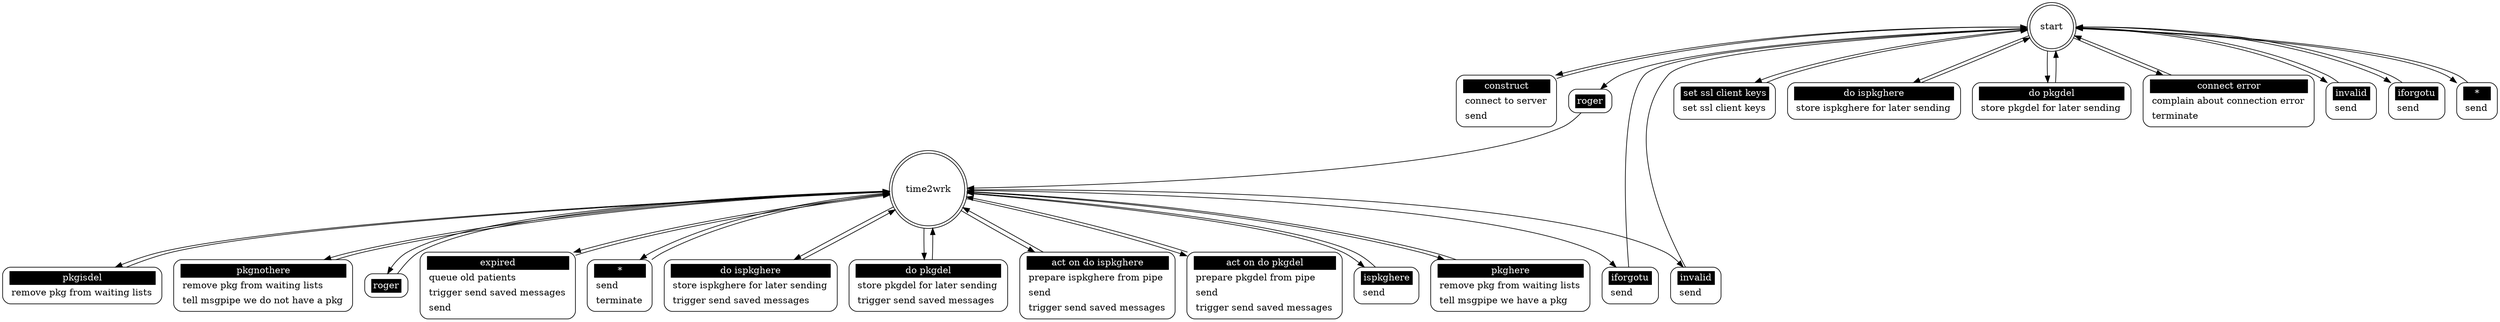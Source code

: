 ## Automatically generated from pkgfiler_grapher.xml by gsl
digraph "pkgfiler_grapher" {

 "start" [shape = "doublecircle"];
 "start construct" [shape = "Mrecord" style = solid label = <<table border="0" cellborder="0" cellpadding="3" bgcolor="white"><tr><td bgcolor="black" align="center" colspan="2"><font color="white">construct</font></td></tr><tr><td align="left" port="r3">connect to server</td></tr><tr><td align="left" port="r3">send</td></tr></table>>];
 "start" -> "start construct";
 "start construct" -> "start";
 "start roger" [shape = "Mrecord" style = solid label = <<table border="0" cellborder="0" cellpadding="3" bgcolor="white"><tr><td bgcolor="black" align="center" colspan="2"><font color="white">roger</font></td></tr></table>>];
 "start" -> "start roger";
 "start roger" -> "time2wrk";
 "start set ssl client keys" [shape = "Mrecord" style = solid label = <<table border="0" cellborder="0" cellpadding="3" bgcolor="white"><tr><td bgcolor="black" align="center" colspan="2"><font color="white">set ssl client keys</font></td></tr><tr><td align="left" port="r3">set ssl client keys</td></tr></table>>];
 "start" -> "start set ssl client keys";
 "start set ssl client keys" -> "start";
 "start do ispkghere" [shape = "Mrecord" style = solid label = <<table border="0" cellborder="0" cellpadding="3" bgcolor="white"><tr><td bgcolor="black" align="center" colspan="2"><font color="white">do ispkghere</font></td></tr><tr><td align="left" port="r3">store ispkghere for later sending</td></tr></table>>];
 "start" -> "start do ispkghere";
 "start do ispkghere" -> "start";
 "start do pkgdel" [shape = "Mrecord" style = solid label = <<table border="0" cellborder="0" cellpadding="3" bgcolor="white"><tr><td bgcolor="black" align="center" colspan="2"><font color="white">do pkgdel</font></td></tr><tr><td align="left" port="r3">store pkgdel for later sending</td></tr></table>>];
 "start" -> "start do pkgdel";
 "start do pkgdel" -> "start";
 "start connect error" [shape = "Mrecord" style = solid label = <<table border="0" cellborder="0" cellpadding="3" bgcolor="white"><tr><td bgcolor="black" align="center" colspan="2"><font color="white">connect error</font></td></tr><tr><td align="left" port="r3">complain about connection error</td></tr><tr><td align="left" port="r3">terminate</td></tr></table>>];
 "start" -> "start connect error";
 "start connect error" -> "start";
 "start invalid" [shape = "Mrecord" style = solid label = <<table border="0" cellborder="0" cellpadding="3" bgcolor="white"><tr><td bgcolor="black" align="center" colspan="2"><font color="white">invalid</font></td></tr><tr><td align="left" port="r3">send</td></tr></table>>];
 "start" -> "start invalid";
 "start invalid" -> "start";
 "start iforgotu" [shape = "Mrecord" style = solid label = <<table border="0" cellborder="0" cellpadding="3" bgcolor="white"><tr><td bgcolor="black" align="center" colspan="2"><font color="white">iforgotu</font></td></tr><tr><td align="left" port="r3">send</td></tr></table>>];
 "start" -> "start iforgotu";
 "start iforgotu" -> "start";
 "start *" [shape = "Mrecord" style = solid label = <<table border="0" cellborder="0" cellpadding="3" bgcolor="white"><tr><td bgcolor="black" align="center" colspan="2"><font color="white">*</font></td></tr><tr><td align="left" port="r3">send</td></tr></table>>];
 "start" -> "start *";
 "start *" -> "start";

 "time2wrk" [shape = "doublecircle"];
 "time2wrk do ispkghere" [shape = "Mrecord" style = solid label = <<table border="0" cellborder="0" cellpadding="3" bgcolor="white"><tr><td bgcolor="black" align="center" colspan="2"><font color="white">do ispkghere</font></td></tr><tr><td align="left" port="r3">store ispkghere for later sending</td></tr><tr><td align="left" port="r3">trigger send saved messages</td></tr></table>>];
 "time2wrk" -> "time2wrk do ispkghere";
 "time2wrk do ispkghere" -> "time2wrk";
 "time2wrk do pkgdel" [shape = "Mrecord" style = solid label = <<table border="0" cellborder="0" cellpadding="3" bgcolor="white"><tr><td bgcolor="black" align="center" colspan="2"><font color="white">do pkgdel</font></td></tr><tr><td align="left" port="r3">store pkgdel for later sending</td></tr><tr><td align="left" port="r3">trigger send saved messages</td></tr></table>>];
 "time2wrk" -> "time2wrk do pkgdel";
 "time2wrk do pkgdel" -> "time2wrk";
 "time2wrk act on do ispkghere" [shape = "Mrecord" style = solid label = <<table border="0" cellborder="0" cellpadding="3" bgcolor="white"><tr><td bgcolor="black" align="center" colspan="2"><font color="white">act on do ispkghere</font></td></tr><tr><td align="left" port="r3">prepare ispkghere from pipe</td></tr><tr><td align="left" port="r3">send</td></tr><tr><td align="left" port="r3">trigger send saved messages</td></tr></table>>];
 "time2wrk" -> "time2wrk act on do ispkghere";
 "time2wrk act on do ispkghere" -> "time2wrk";
 "time2wrk act on do pkgdel" [shape = "Mrecord" style = solid label = <<table border="0" cellborder="0" cellpadding="3" bgcolor="white"><tr><td bgcolor="black" align="center" colspan="2"><font color="white">act on do pkgdel</font></td></tr><tr><td align="left" port="r3">prepare pkgdel from pipe</td></tr><tr><td align="left" port="r3">send</td></tr><tr><td align="left" port="r3">trigger send saved messages</td></tr></table>>];
 "time2wrk" -> "time2wrk act on do pkgdel";
 "time2wrk act on do pkgdel" -> "time2wrk";
 "time2wrk ispkghere" [shape = "Mrecord" style = solid label = <<table border="0" cellborder="0" cellpadding="3" bgcolor="white"><tr><td bgcolor="black" align="center" colspan="2"><font color="white">ispkghere</font></td></tr><tr><td align="left" port="r3">send</td></tr></table>>];
 "time2wrk" -> "time2wrk ispkghere";
 "time2wrk ispkghere" -> "time2wrk";
 "time2wrk pkghere" [shape = "Mrecord" style = solid label = <<table border="0" cellborder="0" cellpadding="3" bgcolor="white"><tr><td bgcolor="black" align="center" colspan="2"><font color="white">pkghere</font></td></tr><tr><td align="left" port="r3">remove pkg from waiting lists</td></tr><tr><td align="left" port="r3">tell msgpipe we have a pkg</td></tr></table>>];
 "time2wrk" -> "time2wrk pkghere";
 "time2wrk pkghere" -> "time2wrk";
 "time2wrk pkgisdel" [shape = "Mrecord" style = solid label = <<table border="0" cellborder="0" cellpadding="3" bgcolor="white"><tr><td bgcolor="black" align="center" colspan="2"><font color="white">pkgisdel</font></td></tr><tr><td align="left" port="r3">remove pkg from waiting lists</td></tr></table>>];
 "time2wrk" -> "time2wrk pkgisdel";
 "time2wrk pkgisdel" -> "time2wrk";
 "time2wrk pkgnothere" [shape = "Mrecord" style = solid label = <<table border="0" cellborder="0" cellpadding="3" bgcolor="white"><tr><td bgcolor="black" align="center" colspan="2"><font color="white">pkgnothere</font></td></tr><tr><td align="left" port="r3">remove pkg from waiting lists</td></tr><tr><td align="left" port="r3">tell msgpipe we do not have a pkg</td></tr></table>>];
 "time2wrk" -> "time2wrk pkgnothere";
 "time2wrk pkgnothere" -> "time2wrk";
 "time2wrk roger" [shape = "Mrecord" style = solid label = <<table border="0" cellborder="0" cellpadding="3" bgcolor="white"><tr><td bgcolor="black" align="center" colspan="2"><font color="white">roger</font></td></tr></table>>];
 "time2wrk" -> "time2wrk roger";
 "time2wrk roger" -> "time2wrk";
 "time2wrk expired" [shape = "Mrecord" style = solid label = <<table border="0" cellborder="0" cellpadding="3" bgcolor="white"><tr><td bgcolor="black" align="center" colspan="2"><font color="white">expired</font></td></tr><tr><td align="left" port="r3">queue old patients</td></tr><tr><td align="left" port="r3">trigger send saved messages</td></tr><tr><td align="left" port="r3">send</td></tr></table>>];
 "time2wrk" -> "time2wrk expired";
 "time2wrk expired" -> "time2wrk";
 "time2wrk *" [shape = "Mrecord" style = solid label = <<table border="0" cellborder="0" cellpadding="3" bgcolor="white"><tr><td bgcolor="black" align="center" colspan="2"><font color="white">*</font></td></tr><tr><td align="left" port="r3">send</td></tr><tr><td align="left" port="r3">terminate</td></tr></table>>];
 "time2wrk" -> "time2wrk *";
 "time2wrk *" -> "time2wrk";
 "time2wrk iforgotu" [shape = "Mrecord" style = solid label = <<table border="0" cellborder="0" cellpadding="3" bgcolor="white"><tr><td bgcolor="black" align="center" colspan="2"><font color="white">iforgotu</font></td></tr><tr><td align="left" port="r3">send</td></tr></table>>];
 "time2wrk" -> "time2wrk iforgotu";
 "time2wrk iforgotu" -> "start";
 "time2wrk invalid" [shape = "Mrecord" style = solid label = <<table border="0" cellborder="0" cellpadding="3" bgcolor="white"><tr><td bgcolor="black" align="center" colspan="2"><font color="white">invalid</font></td></tr><tr><td align="left" port="r3">send</td></tr></table>>];
 "time2wrk" -> "time2wrk invalid";
 "time2wrk invalid" -> "start";
}
